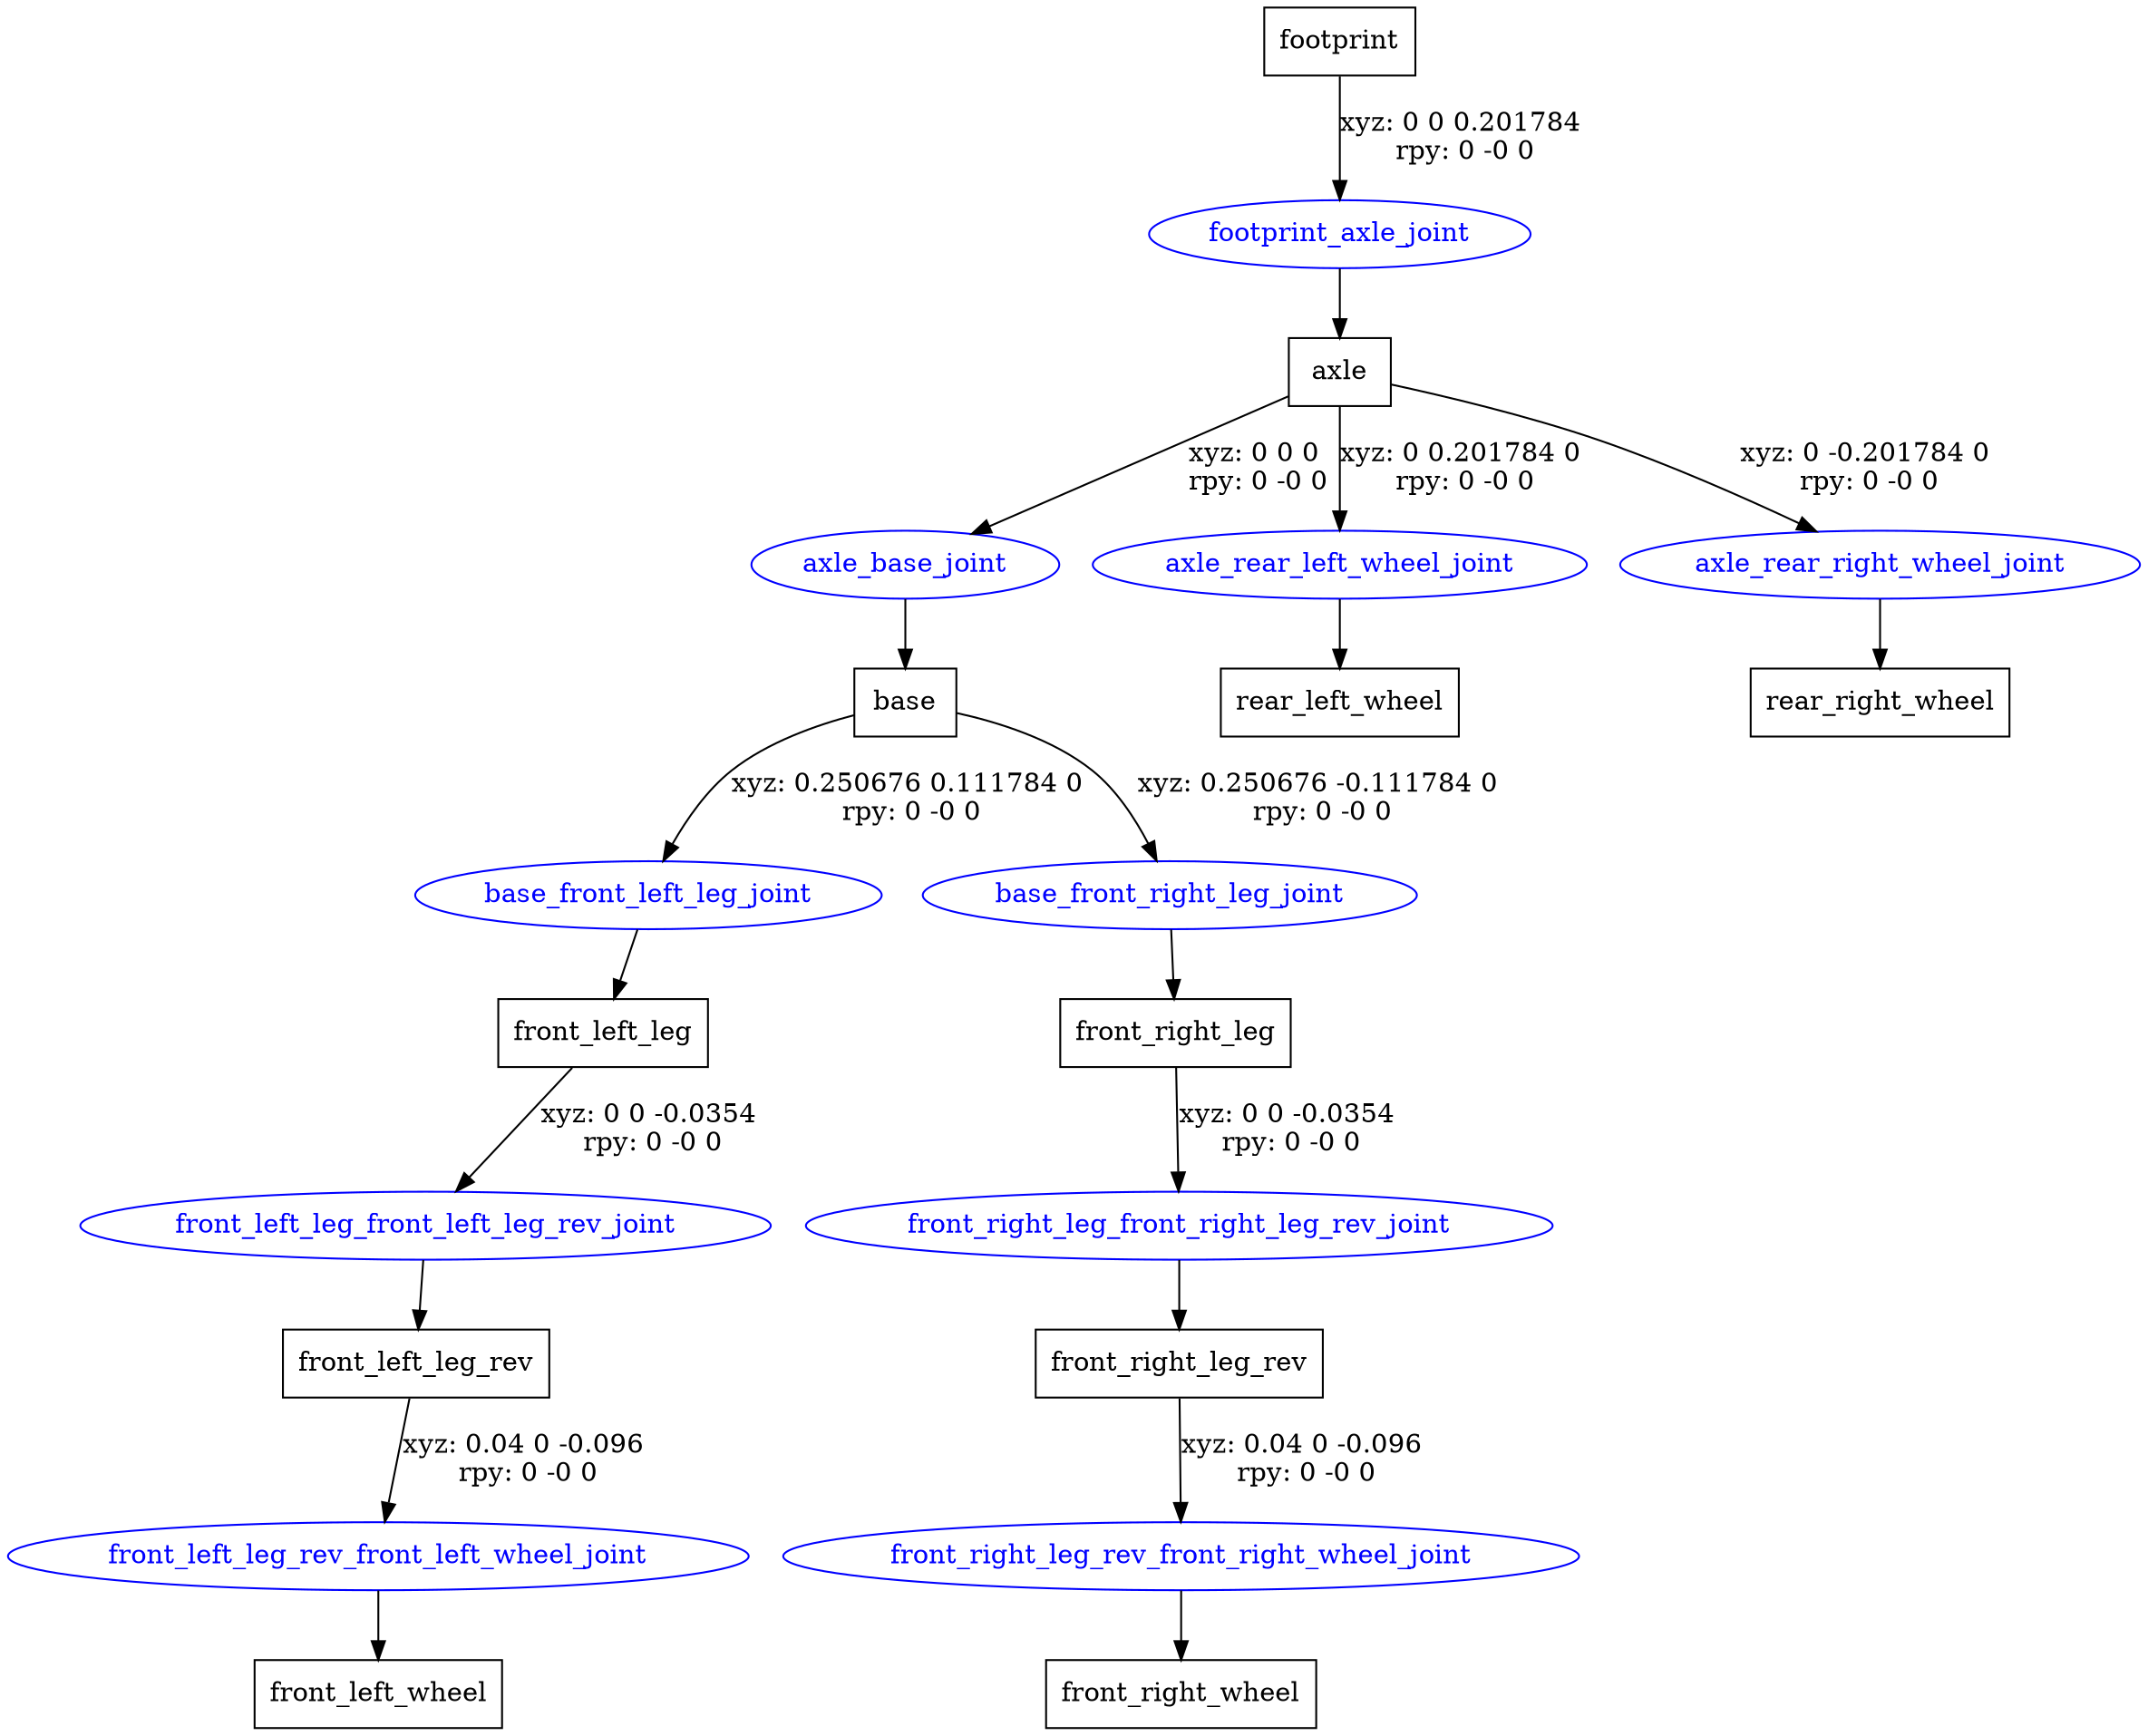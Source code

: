 digraph G {
node [shape=box];
"footprint" [label="footprint"];
"axle" [label="axle"];
"base" [label="base"];
"front_left_leg" [label="front_left_leg"];
"front_left_leg_rev" [label="front_left_leg_rev"];
"front_left_wheel" [label="front_left_wheel"];
"front_right_leg" [label="front_right_leg"];
"front_right_leg_rev" [label="front_right_leg_rev"];
"front_right_wheel" [label="front_right_wheel"];
"rear_left_wheel" [label="rear_left_wheel"];
"rear_right_wheel" [label="rear_right_wheel"];
node [shape=ellipse, color=blue, fontcolor=blue];
"footprint" -> "footprint_axle_joint" [label="xyz: 0 0 0.201784 \nrpy: 0 -0 0"]
"footprint_axle_joint" -> "axle"
"axle" -> "axle_base_joint" [label="xyz: 0 0 0 \nrpy: 0 -0 0"]
"axle_base_joint" -> "base"
"base" -> "base_front_left_leg_joint" [label="xyz: 0.250676 0.111784 0 \nrpy: 0 -0 0"]
"base_front_left_leg_joint" -> "front_left_leg"
"front_left_leg" -> "front_left_leg_front_left_leg_rev_joint" [label="xyz: 0 0 -0.0354 \nrpy: 0 -0 0"]
"front_left_leg_front_left_leg_rev_joint" -> "front_left_leg_rev"
"front_left_leg_rev" -> "front_left_leg_rev_front_left_wheel_joint" [label="xyz: 0.04 0 -0.096 \nrpy: 0 -0 0"]
"front_left_leg_rev_front_left_wheel_joint" -> "front_left_wheel"
"base" -> "base_front_right_leg_joint" [label="xyz: 0.250676 -0.111784 0 \nrpy: 0 -0 0"]
"base_front_right_leg_joint" -> "front_right_leg"
"front_right_leg" -> "front_right_leg_front_right_leg_rev_joint" [label="xyz: 0 0 -0.0354 \nrpy: 0 -0 0"]
"front_right_leg_front_right_leg_rev_joint" -> "front_right_leg_rev"
"front_right_leg_rev" -> "front_right_leg_rev_front_right_wheel_joint" [label="xyz: 0.04 0 -0.096 \nrpy: 0 -0 0"]
"front_right_leg_rev_front_right_wheel_joint" -> "front_right_wheel"
"axle" -> "axle_rear_left_wheel_joint" [label="xyz: 0 0.201784 0 \nrpy: 0 -0 0"]
"axle_rear_left_wheel_joint" -> "rear_left_wheel"
"axle" -> "axle_rear_right_wheel_joint" [label="xyz: 0 -0.201784 0 \nrpy: 0 -0 0"]
"axle_rear_right_wheel_joint" -> "rear_right_wheel"
}
